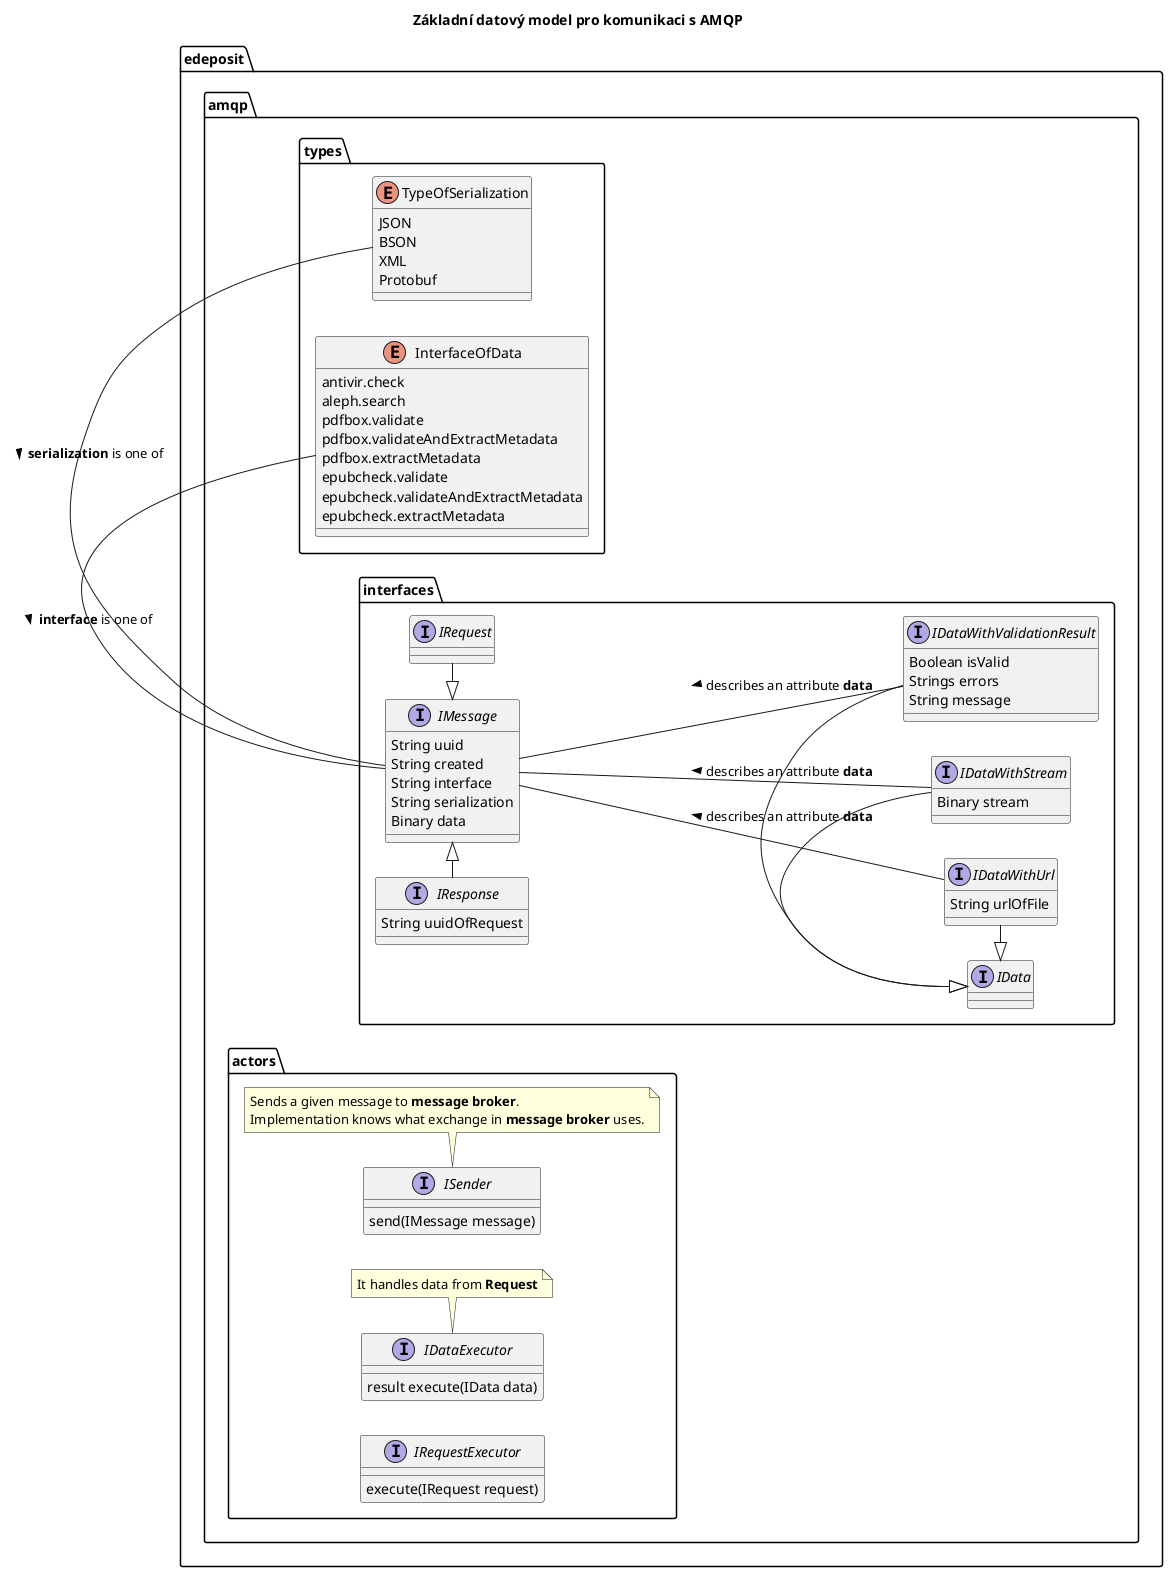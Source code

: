 @startuml
skinparam componentStyle uml2
left to right direction
title Základní datový model pro komunikaci s AMQP

package edeposit.amqp.types {
enum TypeOfSerialization {
     JSON
     BSON
     XML
     Protobuf
}

enum InterfaceOfData {
     antivir.check
     aleph.search
     pdfbox.validate
     pdfbox.validateAndExtractMetadata
     pdfbox.extractMetadata
     epubcheck.validate
     epubcheck.validateAndExtractMetadata
     epubcheck.extractMetadata
}
}


package edeposit.amqp.interfaces {
interface IMessage {
      String uuid
      String created
      String interface
      String serialization
      Binary data
}

interface IRequest {
}

interface IResponse {
      String uuidOfRequest
}

IMessage <|-right- IRequest
IMessage <|-left- IResponse
        
        interface IData {
        }       

        interface IDataWithUrl {
              String urlOfFile
        }

        interface IDataWithStream {
              Binary stream
        }

        interface IDataWithValidationResult {
                  Boolean isValid
                  Strings errors
                  String message
        }

        IData <|-right- IDataWithUrl
        IData <|-right- IDataWithStream
        IData <|-right- IDataWithValidationResult
}


IMessage -- IDataWithUrl : < describes an attribute <b>data</b>
IMessage -- IDataWithStream : < describes an attribute <b>data</b>
IMessage -left- TypeOfSerialization : < <b>serialization</b> is one of
IMessage -left- InterfaceOfData : < <b>interface</b> is one of

IMessage -- IDataWithValidationResult : < describes an attribute <b>data</b>

package edeposit.amqp.actors {
        interface ISender {
                send(IMessage message)                            
        }
        note bottom
        Sends a given message to <b>message broker</b>. 
        Implementation knows what exchange in <b>message broker</b> uses.
        end note
        
        interface IDataExecutor {
                  result execute(IData data)
        }
        note bottom
        It handles data from <b>Request</b>
        end note

        interface IRequestExecutor {
                  execute(IRequest request)                  
        }
}

@enduml
